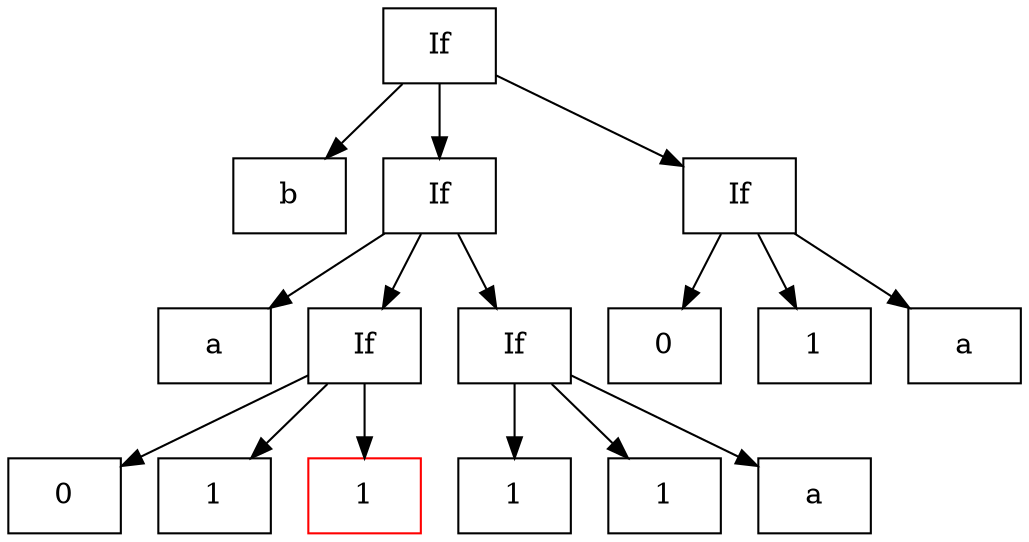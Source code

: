 
// Eval 1
digraph G {
    node [shape="box"]

    n0 [label="If"];
    n0 -> n1;
    n1 [label="b"];
    n0 -> n2;
    n2 [label="If"];
    n2 -> n3;
    n3 [label="a"];
    n2 -> n4;
    n4 [label="If"];
    n4 -> n5;
    n5 [label="0"];
    n4 -> n6;
    n6 [label="1"];
    n4 -> n7;
    n7 [label="1" color="red"];
    n2 -> n8;
    n8 [label="If"];
    n8 -> n9;
    n9 [label="1"];
    n8 -> n10;
    n10 [label="1"];
    n8 -> n11;
    n11 [label="a"];
    n0 -> n12;
    n12 [label="If"];
    n12 -> n13;
    n13 [label="0"];
    n12 -> n14;
    n14 [label="1"];
    n12 -> n15;
    n15 [label="a"];
}
